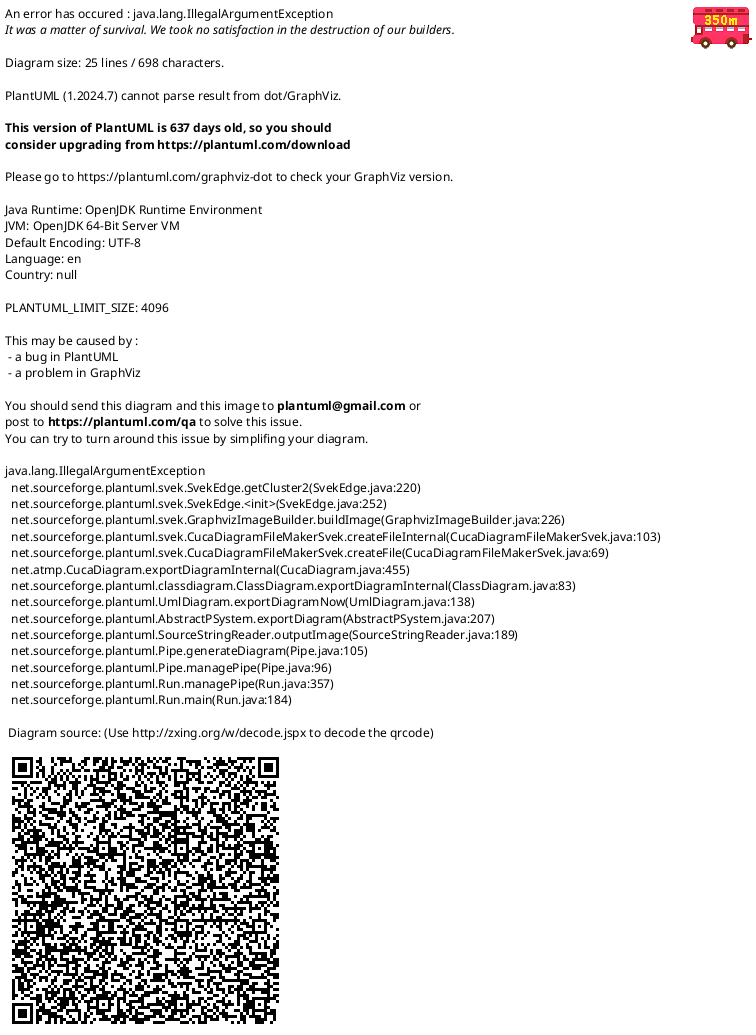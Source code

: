@startuml

class Lifecycle << object >> {
+entityOneStep(entity: CelestialBody, bodyType: A): (CelestialBody, A)
}
class OperationsOnCelestialBody << object >> {
+updateMass(f: Mass => Mass): CelestialBody
+updateTemperature(f: Temperature => Temperature): CelestialBody
}

class EntityIdentifier << object >>
class Scala2P << object >>
package EntityIdentifier.pl <<File>> {
}
class LifecycleRules {
+updateMassAndTemperature(entity: CelestialBody, bodyType: A): (CelestialBody, A)
}

EntityIdentifier --> Scala2P : use
Lifecycle --> LifecycleRules : use
LifecycleRules --> EntityIdentifier : use
LifecycleRules --> OperationsOnCelestialBody : use
Scala2P --> EntityIdentifier.pl : query

@enduml